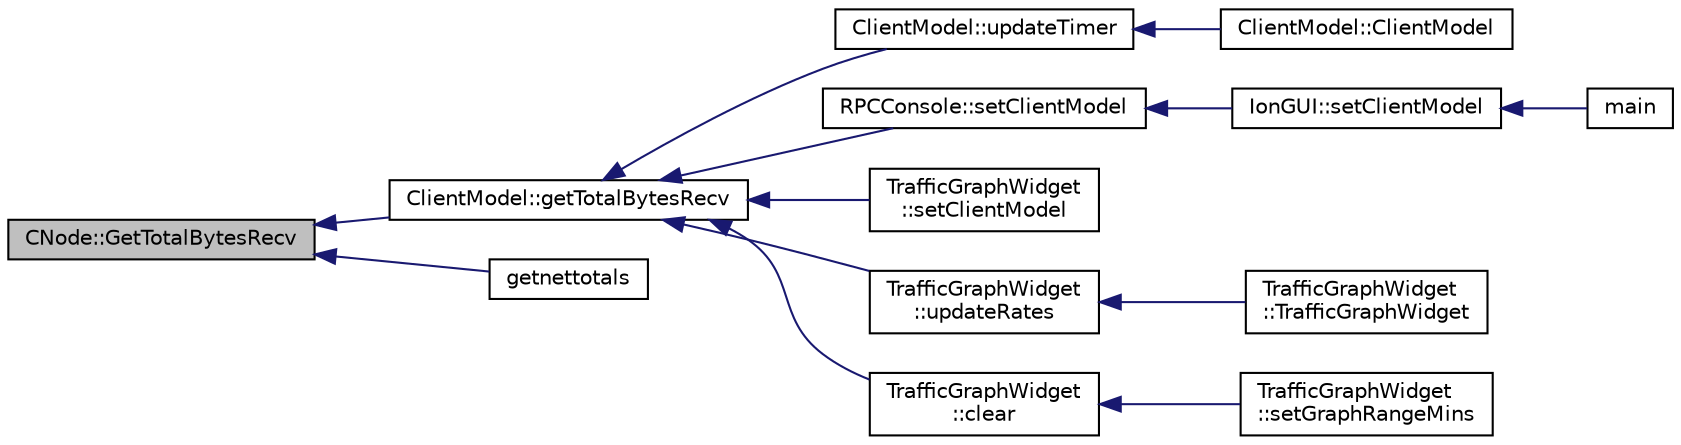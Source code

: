 digraph "CNode::GetTotalBytesRecv"
{
  edge [fontname="Helvetica",fontsize="10",labelfontname="Helvetica",labelfontsize="10"];
  node [fontname="Helvetica",fontsize="10",shape=record];
  rankdir="LR";
  Node551 [label="CNode::GetTotalBytesRecv",height=0.2,width=0.4,color="black", fillcolor="grey75", style="filled", fontcolor="black"];
  Node551 -> Node552 [dir="back",color="midnightblue",fontsize="10",style="solid",fontname="Helvetica"];
  Node552 [label="ClientModel::getTotalBytesRecv",height=0.2,width=0.4,color="black", fillcolor="white", style="filled",URL="$df/d25/class_client_model.html#a3ecd021e48073debd6dfeb90fdb3e7bd"];
  Node552 -> Node553 [dir="back",color="midnightblue",fontsize="10",style="solid",fontname="Helvetica"];
  Node553 [label="ClientModel::updateTimer",height=0.2,width=0.4,color="black", fillcolor="white", style="filled",URL="$df/d25/class_client_model.html#a82d434ebd032c00736e043ce2d36ac5e"];
  Node553 -> Node554 [dir="back",color="midnightblue",fontsize="10",style="solid",fontname="Helvetica"];
  Node554 [label="ClientModel::ClientModel",height=0.2,width=0.4,color="black", fillcolor="white", style="filled",URL="$df/d25/class_client_model.html#aec1d32d5dc8c094eba66036a19a22854"];
  Node552 -> Node555 [dir="back",color="midnightblue",fontsize="10",style="solid",fontname="Helvetica"];
  Node555 [label="RPCConsole::setClientModel",height=0.2,width=0.4,color="black", fillcolor="white", style="filled",URL="$d7/de8/class_r_p_c_console.html#a355349a33664a07628e9ca22a60f5fa7"];
  Node555 -> Node556 [dir="back",color="midnightblue",fontsize="10",style="solid",fontname="Helvetica"];
  Node556 [label="IonGUI::setClientModel",height=0.2,width=0.4,color="black", fillcolor="white", style="filled",URL="$dc/d0b/class_ion_g_u_i.html#aee0c583c834ce4f4c598c29db83b0680",tooltip="Set the client model. "];
  Node556 -> Node557 [dir="back",color="midnightblue",fontsize="10",style="solid",fontname="Helvetica"];
  Node557 [label="main",height=0.2,width=0.4,color="black", fillcolor="white", style="filled",URL="$d5/d2d/ion_8cpp.html#a0ddf1224851353fc92bfbff6f499fa97"];
  Node552 -> Node558 [dir="back",color="midnightblue",fontsize="10",style="solid",fontname="Helvetica"];
  Node558 [label="TrafficGraphWidget\l::setClientModel",height=0.2,width=0.4,color="black", fillcolor="white", style="filled",URL="$d3/dc6/class_traffic_graph_widget.html#a8f627aaf6171695d94a0e83b239fe1ac"];
  Node552 -> Node559 [dir="back",color="midnightblue",fontsize="10",style="solid",fontname="Helvetica"];
  Node559 [label="TrafficGraphWidget\l::updateRates",height=0.2,width=0.4,color="black", fillcolor="white", style="filled",URL="$d3/dc6/class_traffic_graph_widget.html#a5a1ae0d0a8cc43c67386de4aa1111340"];
  Node559 -> Node560 [dir="back",color="midnightblue",fontsize="10",style="solid",fontname="Helvetica"];
  Node560 [label="TrafficGraphWidget\l::TrafficGraphWidget",height=0.2,width=0.4,color="black", fillcolor="white", style="filled",URL="$d3/dc6/class_traffic_graph_widget.html#a99f4f3f14bab99bef8918cb4f5f69aa6"];
  Node552 -> Node561 [dir="back",color="midnightblue",fontsize="10",style="solid",fontname="Helvetica"];
  Node561 [label="TrafficGraphWidget\l::clear",height=0.2,width=0.4,color="black", fillcolor="white", style="filled",URL="$d3/dc6/class_traffic_graph_widget.html#a71c23db2649ab8781fa9a294e540b7ee"];
  Node561 -> Node562 [dir="back",color="midnightblue",fontsize="10",style="solid",fontname="Helvetica"];
  Node562 [label="TrafficGraphWidget\l::setGraphRangeMins",height=0.2,width=0.4,color="black", fillcolor="white", style="filled",URL="$d3/dc6/class_traffic_graph_widget.html#aa08cb5ae735e58a79bdff42b933ec4c4"];
  Node551 -> Node563 [dir="back",color="midnightblue",fontsize="10",style="solid",fontname="Helvetica"];
  Node563 [label="getnettotals",height=0.2,width=0.4,color="black", fillcolor="white", style="filled",URL="$df/dab/rpcnet_8cpp.html#a77252ab3b44e1f219613da333c79f55f"];
}
